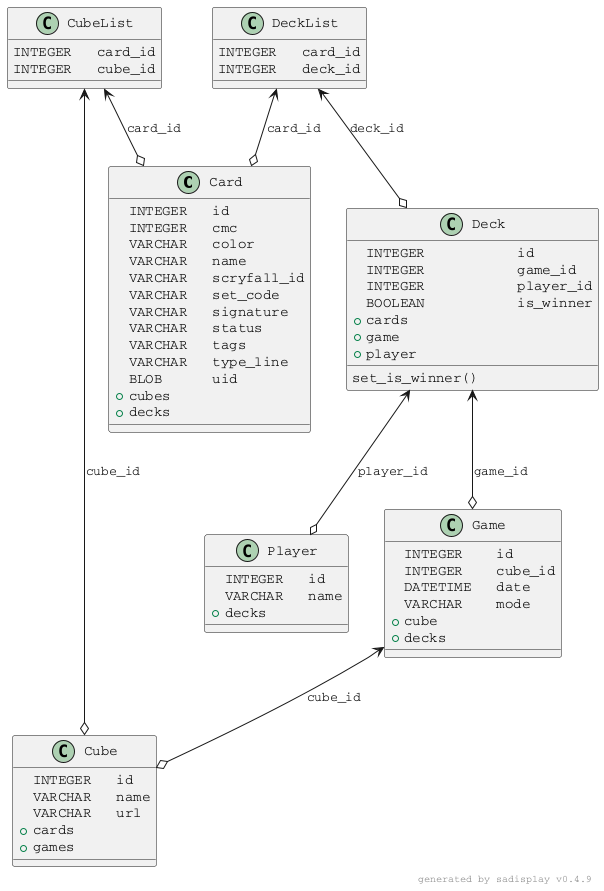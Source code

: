 @startuml

skinparam defaultFontName Courier

Class Card {
    INTEGER ★ id         
    INTEGER ⚪ cmc        
    VARCHAR ⚪ color      
    VARCHAR ⚪ name       
    VARCHAR ⚪ scryfall_id
    VARCHAR ⚪ set_code   
    VARCHAR ⚪ signature  
    VARCHAR ⚪ status     
    VARCHAR ⚪ tags       
    VARCHAR ⚪ type_line  
    BLOB    ⚪ uid        
    +       cubes        
    +       decks        
}

Class Cube {
    INTEGER ★ id  
    VARCHAR ⚪ name
    VARCHAR ⚪ url 
    +       cards 
    +       games 
}

Class CubeList {
    INTEGER ★ card_id
    INTEGER ★ cube_id
}

Class Deck {
    INTEGER         ★ id       
    INTEGER         ☆ game_id  
    INTEGER         ☆ player_id
    BOOLEAN         ⚪ is_winner
    +               cards      
    +               game       
    +               player     
    set_is_winner()            
}

Class DeckList {
    INTEGER ★ card_id
    INTEGER ★ deck_id
}

Class Game {
    INTEGER  ★ id     
    INTEGER  ☆ cube_id
    DATETIME ⚪ date   
    VARCHAR  ⚪ mode   
    +        cube     
    +        decks    
}

Class Player {
    INTEGER ★ id  
    VARCHAR ⚪ name
    +       decks 
}

CubeList <--o Cube: cube_id

CubeList <--o Card: card_id

Deck <--o Player: player_id

Deck <--o Game: game_id

DeckList <--o Deck: deck_id

DeckList <--o Card: card_id

Game <--o Cube: cube_id

right footer generated by sadisplay v0.4.9

@enduml